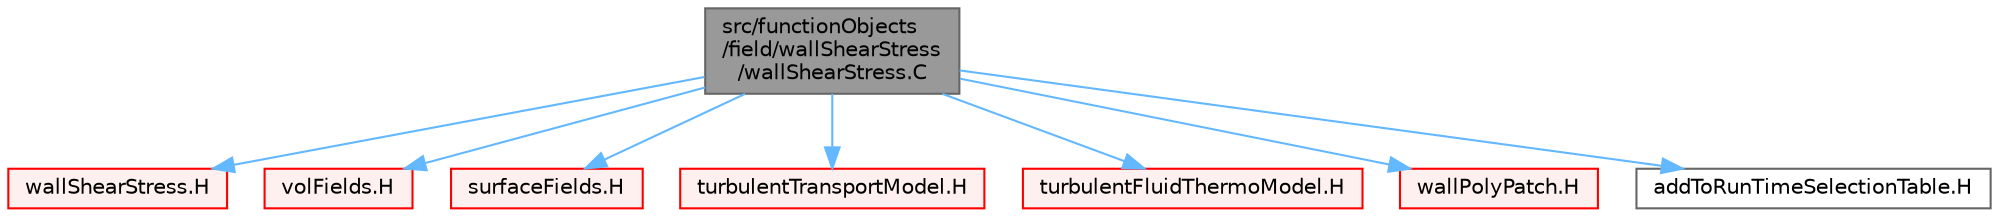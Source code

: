 digraph "src/functionObjects/field/wallShearStress/wallShearStress.C"
{
 // LATEX_PDF_SIZE
  bgcolor="transparent";
  edge [fontname=Helvetica,fontsize=10,labelfontname=Helvetica,labelfontsize=10];
  node [fontname=Helvetica,fontsize=10,shape=box,height=0.2,width=0.4];
  Node1 [id="Node000001",label="src/functionObjects\l/field/wallShearStress\l/wallShearStress.C",height=0.2,width=0.4,color="gray40", fillcolor="grey60", style="filled", fontcolor="black",tooltip=" "];
  Node1 -> Node2 [id="edge1_Node000001_Node000002",color="steelblue1",style="solid",tooltip=" "];
  Node2 [id="Node000002",label="wallShearStress.H",height=0.2,width=0.4,color="red", fillcolor="#FFF0F0", style="filled",URL="$wallShearStress_8H.html",tooltip=" "];
  Node1 -> Node271 [id="edge2_Node000001_Node000271",color="steelblue1",style="solid",tooltip=" "];
  Node271 [id="Node000271",label="volFields.H",height=0.2,width=0.4,color="red", fillcolor="#FFF0F0", style="filled",URL="$volFields_8H.html",tooltip=" "];
  Node1 -> Node415 [id="edge3_Node000001_Node000415",color="steelblue1",style="solid",tooltip=" "];
  Node415 [id="Node000415",label="surfaceFields.H",height=0.2,width=0.4,color="red", fillcolor="#FFF0F0", style="filled",URL="$surfaceFields_8H.html",tooltip="Foam::surfaceFields."];
  Node1 -> Node423 [id="edge4_Node000001_Node000423",color="steelblue1",style="solid",tooltip=" "];
  Node423 [id="Node000423",label="turbulentTransportModel.H",height=0.2,width=0.4,color="red", fillcolor="#FFF0F0", style="filled",URL="$turbulentTransportModel_8H.html",tooltip=" "];
  Node1 -> Node446 [id="edge5_Node000001_Node000446",color="steelblue1",style="solid",tooltip=" "];
  Node446 [id="Node000446",label="turbulentFluidThermoModel.H",height=0.2,width=0.4,color="red", fillcolor="#FFF0F0", style="filled",URL="$turbulentFluidThermoModel_8H.html",tooltip=" "];
  Node1 -> Node455 [id="edge6_Node000001_Node000455",color="steelblue1",style="solid",tooltip=" "];
  Node455 [id="Node000455",label="wallPolyPatch.H",height=0.2,width=0.4,color="red", fillcolor="#FFF0F0", style="filled",URL="$wallPolyPatch_8H.html",tooltip=" "];
  Node1 -> Node456 [id="edge7_Node000001_Node000456",color="steelblue1",style="solid",tooltip=" "];
  Node456 [id="Node000456",label="addToRunTimeSelectionTable.H",height=0.2,width=0.4,color="grey40", fillcolor="white", style="filled",URL="$addToRunTimeSelectionTable_8H.html",tooltip="Macros for easy insertion into run-time selection tables."];
}
